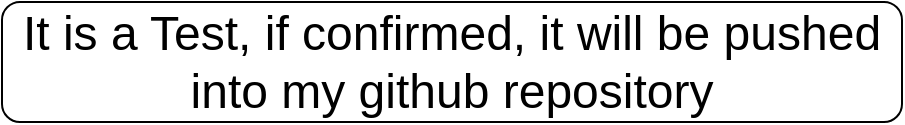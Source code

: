 <mxfile version="24.8.4">
  <diagram name="第 1 页" id="CgbGqWeiciak2SSr_8g0">
    <mxGraphModel dx="996" dy="614" grid="1" gridSize="10" guides="1" tooltips="1" connect="1" arrows="1" fold="1" page="1" pageScale="1" pageWidth="827" pageHeight="1169" math="0" shadow="0">
      <root>
        <mxCell id="0" />
        <mxCell id="1" parent="0" />
        <mxCell id="52LXrHT63E8cJOnFDnmQ-1" value="&lt;font style=&quot;font-size: 24px;&quot;&gt;It is a Test, if confirmed, it will be pushed into my github repository&lt;/font&gt;" style="rounded=1;whiteSpace=wrap;html=1;rotation=0;align=center;" parent="1" vertex="1">
          <mxGeometry x="130" y="150" width="450" height="60" as="geometry" />
        </mxCell>
      </root>
    </mxGraphModel>
  </diagram>
</mxfile>
